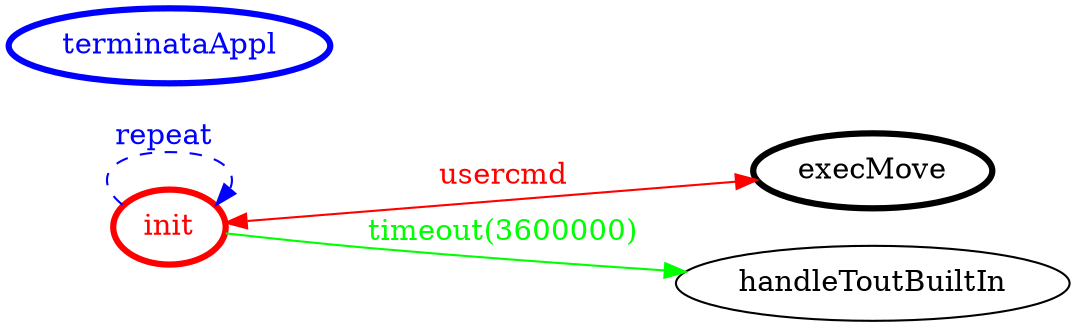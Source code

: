 /*
*
* A GraphViz DOT FSM description 
* Please use a GraphViz visualizer (like http://www.webgraphviz.com)
*  
*/

digraph finite_state_machine {
	rankdir=LR
	size="8,5"
	
	init [ color = red ][ fontcolor = red ][ penwidth = 3 ]
	execMove [ color = black ][ fontcolor = black ][ penwidth = 3 ]
	terminataAppl [ color = blue ][ fontcolor = blue ][ penwidth = 3 ]
	
	init -> handleToutBuiltIn [ label = "timeout(3600000)" ][ color = green ][ fontcolor = green ]
	init -> execMove [ label = "usercmd" ][ color = red ][ fontcolor = red ][ dir = both ]
	init -> init [ label = "repeat "][ style = dashed ][ color = blue ][ fontcolor = blue ]
}
